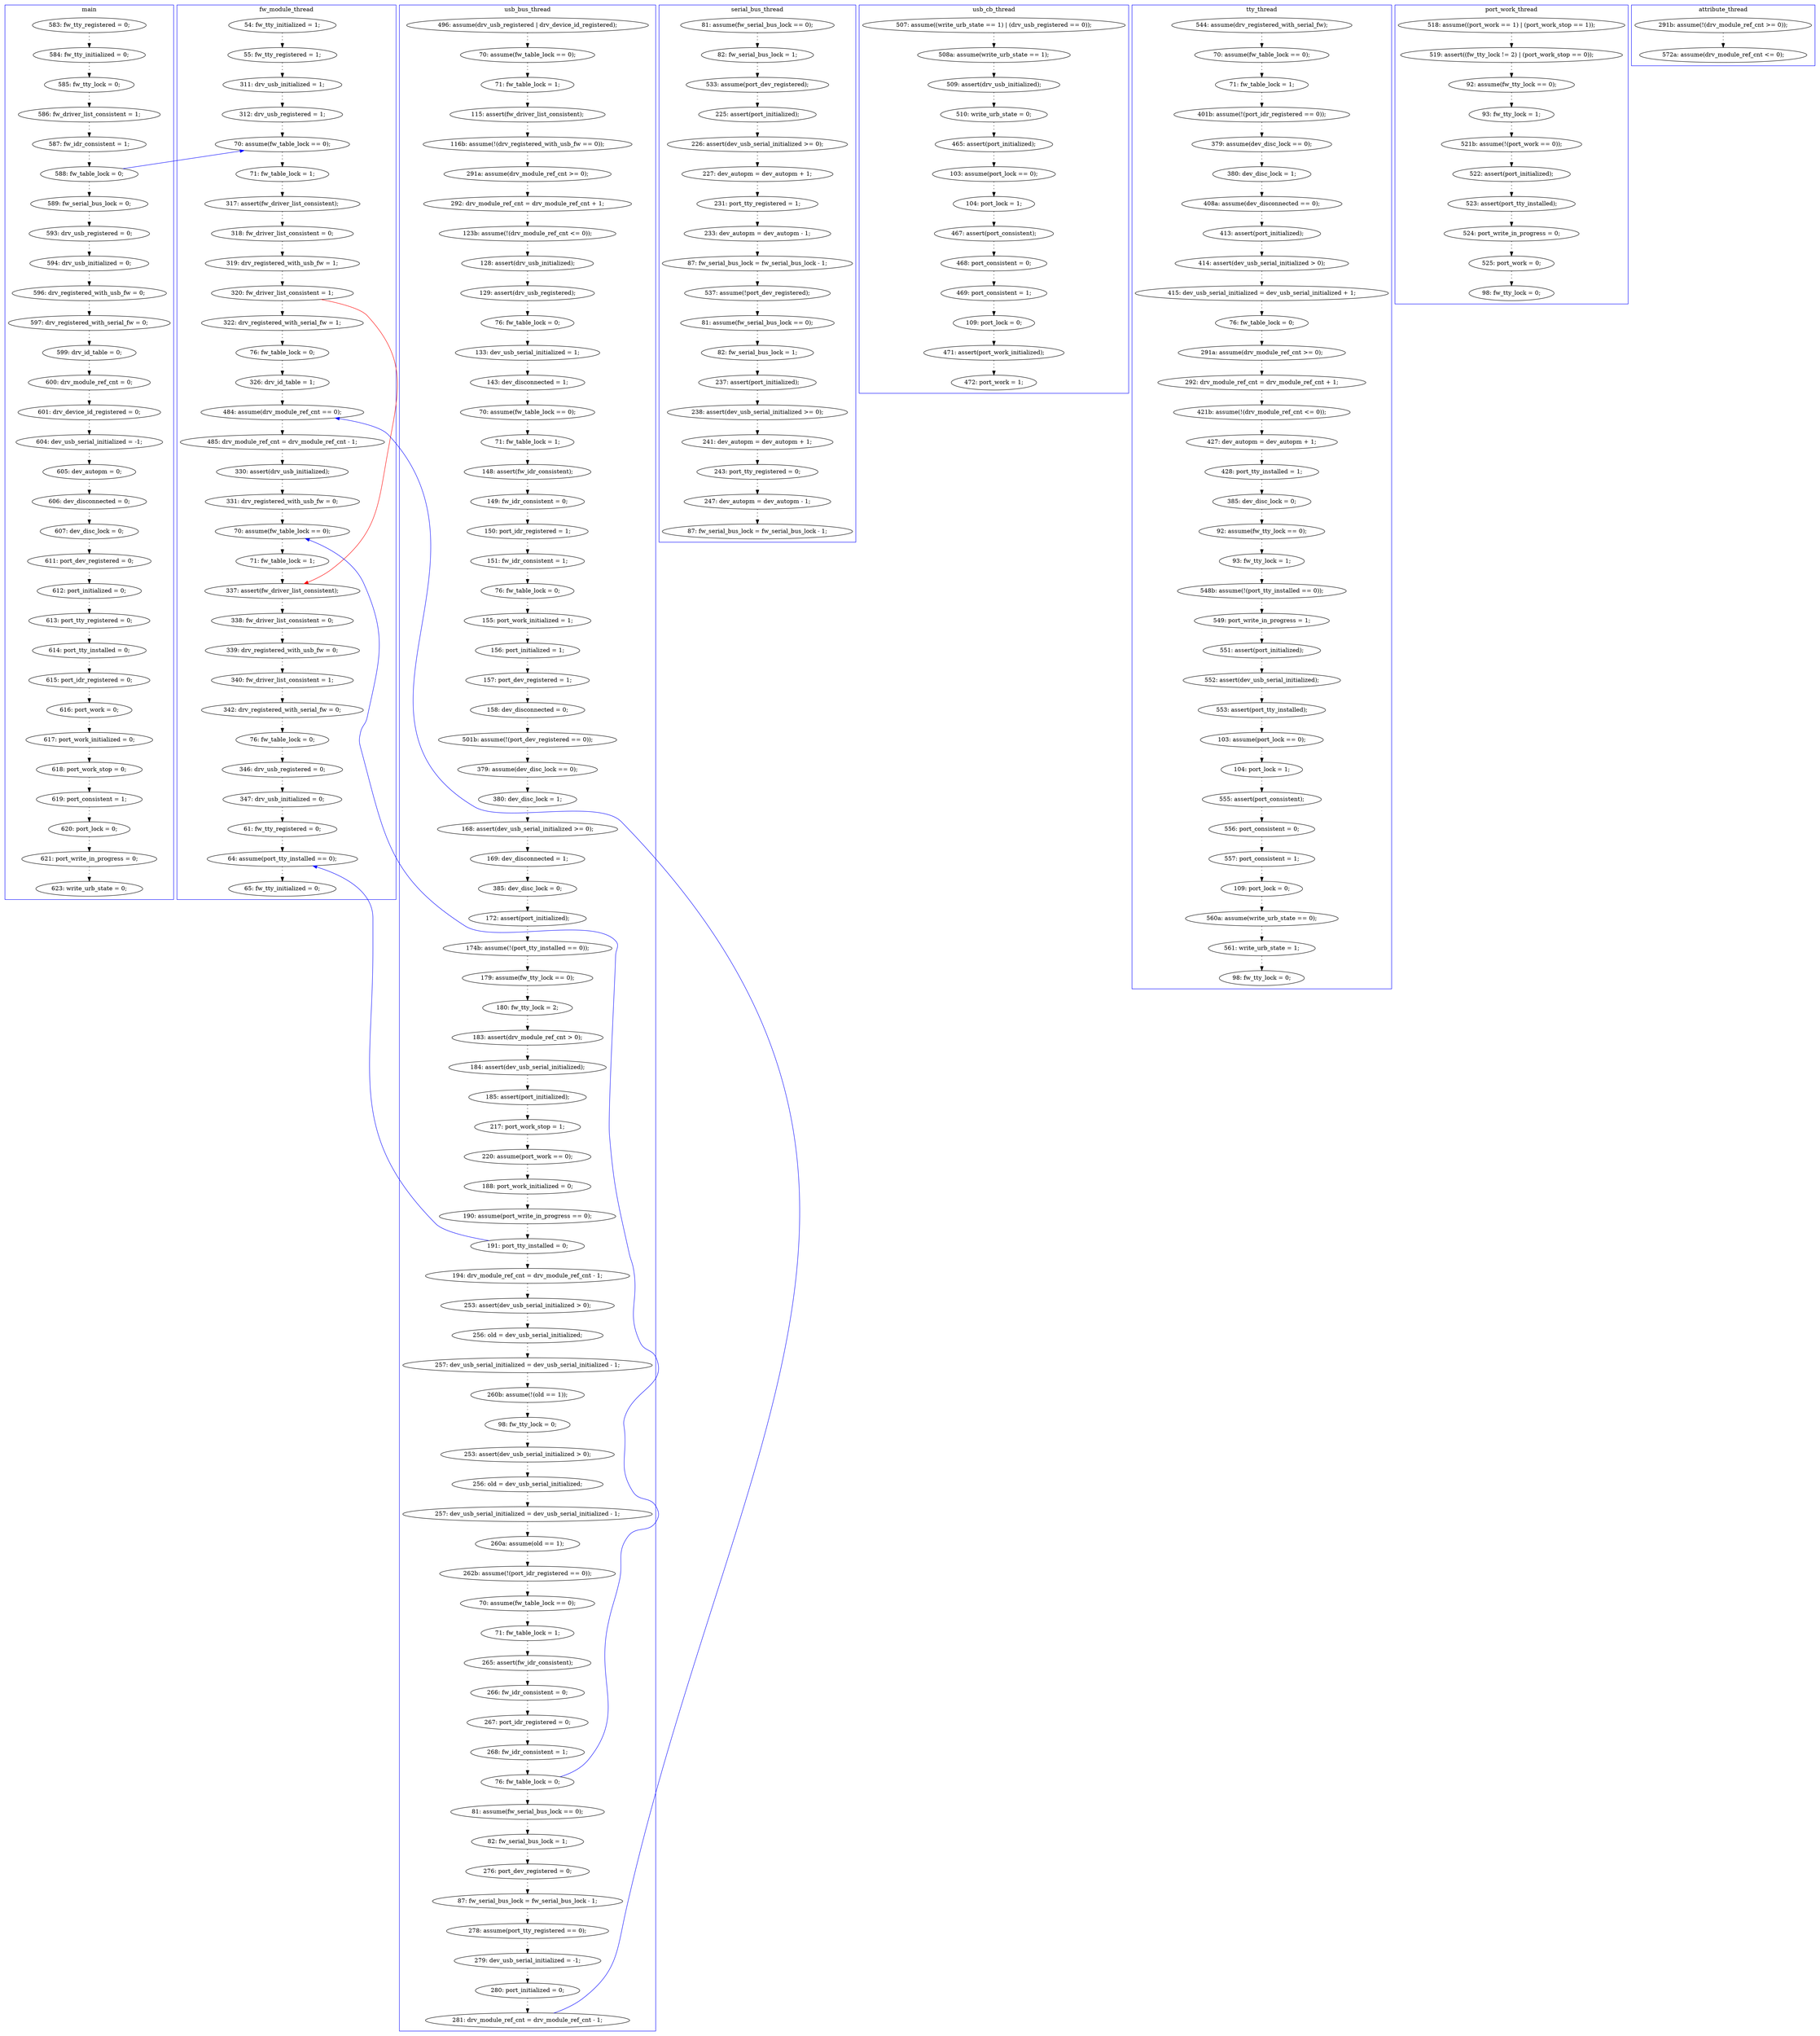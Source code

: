 digraph ProofObject {
	86 -> 87 [style = dotted, color = black]
	347 -> 348 [style = dotted, color = black]
	226 -> 229 [style = dotted, color = black]
	22 -> 23 [style = dotted, color = black]
	74 -> 81 [style = dotted, color = black]
	229 -> 230 [style = dotted, color = black]
	186 -> 190 [style = dotted, color = black]
	350 -> 364 [style = dotted, color = black]
	191 -> 193 [style = dotted, color = black]
	15 -> 16 [style = dotted, color = black]
	153 -> 373 [style = dotted, color = black]
	28 -> 29 [style = dotted, color = black]
	2 -> 3 [style = dotted, color = black]
	396 -> 397 [style = dotted, color = black]
	180 -> 191 [style = dotted, color = black]
	332 -> 338 [style = dotted, color = black]
	265 -> 266 [style = dotted, color = black]
	8 -> 9 [style = dotted, color = black]
	330 -> 332 [style = dotted, color = black]
	135 -> 138 [style = dotted, color = black]
	143 -> 149 [style = dotted, color = black]
	232 -> 233 [style = dotted, color = black]
	289 -> 335 [style = dotted, color = black]
	162 -> 174 [style = dotted, color = black]
	198 -> 201 [style = dotted, color = black]
	16 -> 17 [style = dotted, color = black]
	5 -> 6 [style = dotted, color = black]
	215 -> 240 [style = dotted, color = black]
	53 -> 54 [style = dotted, color = black]
	201 -> 202 [style = dotted, color = black]
	341 -> 346 [style = dotted, color = black]
	57 -> 58 [style = dotted, color = black]
	103 -> 105 [style = dotted, color = black]
	390 -> 391 [style = dotted, color = black]
	47 -> 53 [style = dotted, color = black]
	27 -> 28 [style = dotted, color = black]
	145 -> 215 [style = dotted, color = black]
	313 -> 314 [style = dotted, color = black]
	279 -> 410 [color = Blue, constraint = false]
	178 -> 185 [style = dotted, color = black]
	285 -> 286 [style = dotted, color = black]
	219 -> 221 [style = dotted, color = black]
	304 -> 305 [style = dotted, color = black]
	257 -> 258 [style = dotted, color = black]
	92 -> 99 [style = dotted, color = black]
	37 -> 38 [style = dotted, color = black]
	246 -> 247 [style = dotted, color = black]
	216 -> 219 [style = dotted, color = black]
	85 -> 86 [style = dotted, color = black]
	82 -> 85 [style = dotted, color = black]
	49 -> 69 [style = dotted, color = black]
	70 -> 72 [style = dotted, color = black]
	205 -> 206 [style = dotted, color = black]
	365 -> 370 [style = dotted, color = black]
	12 -> 13 [style = dotted, color = black]
	267 -> 268 [style = dotted, color = black]
	87 -> 90 [style = dotted, color = black]
	26 -> 27 [style = dotted, color = black]
	117 -> 163 [style = dotted, color = black]
	105 -> 107 [style = dotted, color = black]
	402 -> 403 [style = dotted, color = black]
	54 -> 56 [style = dotted, color = black]
	410 -> 411 [style = dotted, color = black]
	119 -> 120 [style = dotted, color = black]
	239 -> 245 [style = dotted, color = black]
	348 -> 349 [style = dotted, color = black]
	192 -> 194 [style = dotted, color = black]
	116 -> 117 [style = dotted, color = black]
	144 -> 145 [style = dotted, color = black]
	6 -> 7 [style = dotted, color = black]
	317 -> 318 [style = dotted, color = black]
	102 -> 103 [style = dotted, color = black]
	190 -> 192 [style = dotted, color = black]
	81 -> 82 [style = dotted, color = black]
	206 -> 207 [style = dotted, color = black]
	210 -> 213 [style = dotted, color = black]
	25 -> 26 [style = dotted, color = black]
	318 -> 319 [style = dotted, color = black]
	108 -> 109 [style = dotted, color = black]
	193 -> 204 [style = dotted, color = black]
	240 -> 289 [style = dotted, color = black]
	263 -> 265 [style = dotted, color = black]
	391 -> 393 [style = dotted, color = black]
	403 -> 408 [style = dotted, color = black]
	284 -> 285 [style = dotted, color = black]
	247 -> 250 [style = dotted, color = black]
	256 -> 257 [style = dotted, color = black]
	271 -> 274 [style = dotted, color = black]
	90 -> 92 [style = dotted, color = black]
	120 -> 130 [style = dotted, color = black]
	394 -> 395 [style = dotted, color = black]
	373 -> 374 [style = dotted, color = black]
	293 -> 304 [style = dotted, color = black]
	129 -> 134 [style = dotted, color = black]
	69 -> 70 [style = dotted, color = black]
	322 -> 390 [color = Blue, constraint = false]
	370 -> 373 [color = Blue, constraint = false]
	277 -> 278 [style = dotted, color = black]
	319 -> 322 [style = dotted, color = black]
	115 -> 116 [style = dotted, color = black]
	377 -> 389 [style = dotted, color = black]
	7 -> 46 [color = Blue, constraint = false]
	269 -> 271 [style = dotted, color = black]
	179 -> 180 [style = dotted, color = black]
	46 -> 47 [style = dotted, color = black]
	58 -> 64 [style = dotted, color = black]
	18 -> 19 [style = dotted, color = black]
	138 -> 139 [style = dotted, color = black]
	274 -> 275 [style = dotted, color = black]
	43 -> 46 [style = dotted, color = black]
	174 -> 175 [style = dotted, color = black]
	194 -> 196 [style = dotted, color = black]
	23 -> 24 [style = dotted, color = black]
	11 -> 12 [style = dotted, color = black]
	163 -> 179 [style = dotted, color = black]
	305 -> 306 [style = dotted, color = black]
	64 -> 153 [style = dotted, color = black]
	30 -> 31 [style = dotted, color = black]
	157 -> 162 [style = dotted, color = black]
	38 -> 42 [style = dotted, color = black]
	400 -> 402 [style = dotted, color = black]
	62 -> 122 [style = dotted, color = black]
	408 -> 410 [style = dotted, color = black]
	395 -> 396 [style = dotted, color = black]
	107 -> 108 [style = dotted, color = black]
	29 -> 30 [style = dotted, color = black]
	354 -> 360 [style = dotted, color = black]
	338 -> 350 [style = dotted, color = black]
	374 -> 379 [style = dotted, color = black]
	340 -> 341 [style = dotted, color = black]
	20 -> 21 [style = dotted, color = black]
	134 -> 135 [style = dotted, color = black]
	204 -> 263 [style = dotted, color = black]
	99 -> 102 [style = dotted, color = black]
	207 -> 210 [style = dotted, color = black]
	72 -> 74 [style = dotted, color = black]
	364 -> 365 [style = dotted, color = black]
	149 -> 156 [style = dotted, color = black]
	286 -> 288 [style = dotted, color = black]
	24 -> 25 [style = dotted, color = black]
	316 -> 317 [style = dotted, color = black]
	213 -> 214 [style = dotted, color = black]
	335 -> 340 [style = dotted, color = black]
	258 -> 262 [style = dotted, color = black]
	175 -> 178 [style = dotted, color = black]
	397 -> 400 [style = dotted, color = black]
	393 -> 394 [style = dotted, color = black]
	114 -> 115 [style = dotted, color = black]
	255 -> 256 [style = dotted, color = black]
	7 -> 8 [style = dotted, color = black]
	329 -> 330 [style = dotted, color = black]
	4 -> 5 [style = dotted, color = black]
	3 -> 4 [style = dotted, color = black]
	308 -> 310 [style = dotted, color = black]
	139 -> 141 [style = dotted, color = black]
	156 -> 157 [style = dotted, color = black]
	288 -> 293 [style = dotted, color = black]
	278 -> 279 [style = dotted, color = black]
	221 -> 222 [style = dotted, color = black]
	222 -> 226 [style = dotted, color = black]
	381 -> 390 [style = dotted, color = black]
	141 -> 143 [style = dotted, color = black]
	57 -> 393 [color = Red, constraint = false]
	266 -> 267 [style = dotted, color = black]
	123 -> 129 [style = dotted, color = black]
	14 -> 15 [style = dotted, color = black]
	230 -> 232 [style = dotted, color = black]
	109 -> 112 [style = dotted, color = black]
	202 -> 205 [style = dotted, color = black]
	56 -> 57 [style = dotted, color = black]
	185 -> 186 [style = dotted, color = black]
	379 -> 381 [style = dotted, color = black]
	346 -> 347 [style = dotted, color = black]
	19 -> 20 [style = dotted, color = black]
	251 -> 254 [style = dotted, color = black]
	130 -> 142 [style = dotted, color = black]
	314 -> 316 [style = dotted, color = black]
	142 -> 144 [style = dotted, color = black]
	268 -> 269 [style = dotted, color = black]
	13 -> 14 [style = dotted, color = black]
	17 -> 18 [style = dotted, color = black]
	349 -> 354 [style = dotted, color = black]
	112 -> 114 [style = dotted, color = black]
	214 -> 244 [style = dotted, color = black]
	233 -> 234 [style = dotted, color = black]
	122 -> 123 [style = dotted, color = black]
	306 -> 308 [style = dotted, color = black]
	250 -> 251 [style = dotted, color = black]
	322 -> 329 [style = dotted, color = black]
	42 -> 43 [style = dotted, color = black]
	10 -> 11 [style = dotted, color = black]
	280 -> 284 [style = dotted, color = black]
	21 -> 22 [style = dotted, color = black]
	275 -> 277 [style = dotted, color = black]
	254 -> 255 [style = dotted, color = black]
	310 -> 313 [style = dotted, color = black]
	9 -> 10 [style = dotted, color = black]
	234 -> 237 [style = dotted, color = black]
	196 -> 198 [style = dotted, color = black]
	279 -> 280 [style = dotted, color = black]
	237 -> 239 [style = dotted, color = black]
	subgraph cluster5 {
		label = attribute_thread
		color = blue
		389  [label = "572a: assume(drv_module_ref_cnt <= 0);"]
		377  [label = "291b: assume(!(drv_module_ref_cnt >= 0));"]
	}
	subgraph cluster6 {
		label = usb_cb_thread
		color = blue
		232  [label = "467: assert(port_consistent);"]
		216  [label = "507: assume((write_urb_state == 1) | (drv_usb_registered == 0));"]
		221  [label = "509: assert(drv_usb_initialized);"]
		237  [label = "109: port_lock = 0;"]
		245  [label = "472: port_work = 1;"]
		230  [label = "104: port_lock = 1;"]
		229  [label = "103: assume(port_lock == 0);"]
		234  [label = "469: port_consistent = 1;"]
		239  [label = "471: assert(port_work_initialized);"]
		233  [label = "468: port_consistent = 0;"]
		222  [label = "510: write_urb_state = 0;"]
		226  [label = "465: assert(port_initialized);"]
		219  [label = "508a: assume(write_urb_state == 1);"]
	}
	subgraph cluster0 {
		label = main
		color = blue
		13  [label = "599: drv_id_table = 0;"]
		14  [label = "600: drv_module_ref_cnt = 0;"]
		27  [label = "618: port_work_stop = 0;"]
		2  [label = "583: fw_tty_registered = 0;"]
		30  [label = "621: port_write_in_progress = 0;"]
		5  [label = "586: fw_driver_list_consistent = 1;"]
		7  [label = "588: fw_table_lock = 0;"]
		31  [label = "623: write_urb_state = 0;"]
		9  [label = "593: drv_usb_registered = 0;"]
		12  [label = "597: drv_registered_with_serial_fw = 0;"]
		15  [label = "601: drv_device_id_registered = 0;"]
		16  [label = "604: dev_usb_serial_initialized = -1;"]
		3  [label = "584: fw_tty_initialized = 0;"]
		20  [label = "611: port_dev_registered = 0;"]
		18  [label = "606: dev_disconnected = 0;"]
		10  [label = "594: drv_usb_initialized = 0;"]
		8  [label = "589: fw_serial_bus_lock = 0;"]
		11  [label = "596: drv_registered_with_usb_fw = 0;"]
		25  [label = "616: port_work = 0;"]
		24  [label = "615: port_idr_registered = 0;"]
		26  [label = "617: port_work_initialized = 0;"]
		21  [label = "612: port_initialized = 0;"]
		22  [label = "613: port_tty_registered = 0;"]
		19  [label = "607: dev_disc_lock = 0;"]
		28  [label = "619: port_consistent = 1;"]
		4  [label = "585: fw_tty_lock = 0;"]
		6  [label = "587: fw_idr_consistent = 1;"]
		17  [label = "605: dev_autopm = 0;"]
		29  [label = "620: port_lock = 0;"]
		23  [label = "614: port_tty_installed = 0;"]
	}
	subgraph cluster1 {
		label = fw_module_thread
		color = blue
		43  [label = "312: drv_usb_registered = 1;"]
		408  [label = "61: fw_tty_registered = 0;"]
		393  [label = "337: assert(fw_driver_list_consistent);"]
		411  [label = "65: fw_tty_initialized = 0;"]
		37  [label = "54: fw_tty_initialized = 1;"]
		390  [label = "70: assume(fw_table_lock == 0);"]
		64  [label = "76: fw_table_lock = 0;"]
		381  [label = "331: drv_registered_with_usb_fw = 0;"]
		396  [label = "340: fw_driver_list_consistent = 1;"]
		400  [label = "76: fw_table_lock = 0;"]
		410  [label = "64: assume(port_tty_installed == 0);"]
		374  [label = "485: drv_module_ref_cnt = drv_module_ref_cnt - 1;"]
		395  [label = "339: drv_registered_with_usb_fw = 0;"]
		58  [label = "322: drv_registered_with_serial_fw = 1;"]
		153  [label = "326: drv_id_table = 1;"]
		402  [label = "346: drv_usb_registered = 0;"]
		373  [label = "484: assume(drv_module_ref_cnt == 0);"]
		38  [label = "55: fw_tty_registered = 1;"]
		47  [label = "71: fw_table_lock = 1;"]
		42  [label = "311: drv_usb_initialized = 1;"]
		53  [label = "317: assert(fw_driver_list_consistent);"]
		54  [label = "318: fw_driver_list_consistent = 0;"]
		56  [label = "319: drv_registered_with_usb_fw = 1;"]
		397  [label = "342: drv_registered_with_serial_fw = 0;"]
		57  [label = "320: fw_driver_list_consistent = 1;"]
		394  [label = "338: fw_driver_list_consistent = 0;"]
		391  [label = "71: fw_table_lock = 1;"]
		403  [label = "347: drv_usb_initialized = 0;"]
		379  [label = "330: assert(drv_usb_initialized);"]
		46  [label = "70: assume(fw_table_lock == 0);"]
	}
	subgraph cluster7 {
		label = port_work_thread
		color = blue
		250  [label = "92: assume(fw_tty_lock == 0);"]
		246  [label = "518: assume((port_work == 1) | (port_work_stop == 1));"]
		254  [label = "521b: assume(!(port_work == 0));"]
		247  [label = "519: assert((fw_tty_lock != 2) | (port_work_stop == 0));"]
		262  [label = "98: fw_tty_lock = 0;"]
		251  [label = "93: fw_tty_lock = 1;"]
		258  [label = "525: port_work = 0;"]
		256  [label = "523: assert(port_tty_installed);"]
		257  [label = "524: port_write_in_progress = 0;"]
		255  [label = "522: assert(port_initialized);"]
	}
	subgraph cluster4 {
		label = tty_thread
		color = blue
		178  [label = "385: dev_disc_lock = 0;"]
		134  [label = "379: assume(dev_disc_lock == 0);"]
		157  [label = "292: drv_module_ref_cnt = drv_module_ref_cnt + 1;"]
		205  [label = "555: assert(port_consistent);"]
		175  [label = "428: port_tty_installed = 1;"]
		141  [label = "414: assert(dev_usb_serial_initialized > 0);"]
		185  [label = "92: assume(fw_tty_lock == 0);"]
		62  [label = "544: assume(drv_registered_with_serial_fw);"]
		244  [label = "98: fw_tty_lock = 0;"]
		194  [label = "551: assert(port_initialized);"]
		190  [label = "548b: assume(!(port_tty_installed == 0));"]
		214  [label = "561: write_urb_state = 1;"]
		162  [label = "421b: assume(!(drv_module_ref_cnt <= 0));"]
		143  [label = "415: dev_usb_serial_initialized = dev_usb_serial_initialized + 1;"]
		139  [label = "413: assert(port_initialized);"]
		186  [label = "93: fw_tty_lock = 1;"]
		198  [label = "553: assert(port_tty_installed);"]
		156  [label = "291a: assume(drv_module_ref_cnt >= 0);"]
		213  [label = "560a: assume(write_urb_state == 0);"]
		138  [label = "408a: assume(dev_disconnected == 0);"]
		135  [label = "380: dev_disc_lock = 1;"]
		201  [label = "103: assume(port_lock == 0);"]
		202  [label = "104: port_lock = 1;"]
		206  [label = "556: port_consistent = 0;"]
		192  [label = "549: port_write_in_progress = 1;"]
		122  [label = "70: assume(fw_table_lock == 0);"]
		196  [label = "552: assert(dev_usb_serial_initialized);"]
		174  [label = "427: dev_autopm = dev_autopm + 1;"]
		210  [label = "109: port_lock = 0;"]
		129  [label = "401b: assume(!(port_idr_registered == 0));"]
		207  [label = "557: port_consistent = 1;"]
		123  [label = "71: fw_table_lock = 1;"]
		149  [label = "76: fw_table_lock = 0;"]
	}
	subgraph cluster3 {
		label = serial_bus_thread
		color = blue
		335  [label = "537: assume(!port_dev_registered);"]
		142  [label = "225: assert(port_initialized);"]
		349  [label = "243: port_tty_registered = 0;"]
		354  [label = "247: dev_autopm = dev_autopm - 1;"]
		240  [label = "233: dev_autopm = dev_autopm - 1;"]
		289  [label = "87: fw_serial_bus_lock = fw_serial_bus_lock - 1;"]
		119  [label = "81: assume(fw_serial_bus_lock == 0);"]
		144  [label = "226: assert(dev_usb_serial_initialized >= 0);"]
		120  [label = "82: fw_serial_bus_lock = 1;"]
		346  [label = "237: assert(port_initialized);"]
		347  [label = "238: assert(dev_usb_serial_initialized >= 0);"]
		145  [label = "227: dev_autopm = dev_autopm + 1;"]
		348  [label = "241: dev_autopm = dev_autopm + 1;"]
		130  [label = "533: assume(port_dev_registered);"]
		215  [label = "231: port_tty_registered = 1;"]
		340  [label = "81: assume(fw_serial_bus_lock == 0);"]
		360  [label = "87: fw_serial_bus_lock = fw_serial_bus_lock - 1;"]
		341  [label = "82: fw_serial_bus_lock = 1;"]
	}
	subgraph cluster2 {
		label = usb_bus_thread
		color = blue
		74  [label = "116b: assume(!(drv_registered_with_usb_fw == 0));"]
		266  [label = "179: assume(fw_tty_lock == 0);"]
		338  [label = "87: fw_serial_bus_lock = fw_serial_bus_lock - 1;"]
		319  [label = "268: fw_idr_consistent = 1;"]
		365  [label = "280: port_initialized = 0;"]
		286  [label = "257: dev_usb_serial_initialized = dev_usb_serial_initialized - 1;"]
		109  [label = "151: fw_idr_consistent = 1;"]
		204  [label = "385: dev_disc_lock = 0;"]
		69  [label = "70: assume(fw_table_lock == 0);"]
		102  [label = "70: assume(fw_table_lock == 0);"]
		163  [label = "501b: assume(!(port_dev_registered == 0));"]
		179  [label = "379: assume(dev_disc_lock == 0);"]
		277  [label = "188: port_work_initialized = 0;"]
		72  [label = "115: assert(fw_driver_list_consistent);"]
		92  [label = "133: dev_usb_serial_initialized = 1;"]
		115  [label = "156: port_initialized = 1;"]
		288  [label = "260b: assume(!(old == 1));"]
		70  [label = "71: fw_table_lock = 1;"]
		279  [label = "191: port_tty_installed = 0;"]
		265  [label = "174b: assume(!(port_tty_installed == 0));"]
		112  [label = "76: fw_table_lock = 0;"]
		107  [label = "149: fw_idr_consistent = 0;"]
		370  [label = "281: drv_module_ref_cnt = drv_module_ref_cnt - 1;"]
		193  [label = "169: dev_disconnected = 1;"]
		316  [label = "265: assert(fw_idr_consistent);"]
		271  [label = "185: assert(port_initialized);"]
		268  [label = "183: assert(drv_module_ref_cnt > 0);"]
		332  [label = "276: port_dev_registered = 0;"]
		329  [label = "81: assume(fw_serial_bus_lock == 0);"]
		90  [label = "76: fw_table_lock = 0;"]
		330  [label = "82: fw_serial_bus_lock = 1;"]
		117  [label = "158: dev_disconnected = 0;"]
		99  [label = "143: dev_disconnected = 1;"]
		86  [label = "128: assert(drv_usb_initialized);"]
		278  [label = "190: assume(port_write_in_progress == 0);"]
		313  [label = "70: assume(fw_table_lock == 0);"]
		306  [label = "257: dev_usb_serial_initialized = dev_usb_serial_initialized - 1;"]
		308  [label = "260a: assume(old == 1);"]
		310  [label = "262b: assume(!(port_idr_registered == 0));"]
		285  [label = "256: old = dev_usb_serial_initialized;"]
		269  [label = "184: assert(dev_usb_serial_initialized);"]
		274  [label = "217: port_work_stop = 1;"]
		364  [label = "279: dev_usb_serial_initialized = -1;"]
		304  [label = "253: assert(dev_usb_serial_initialized > 0);"]
		114  [label = "155: port_work_initialized = 1;"]
		318  [label = "267: port_idr_registered = 0;"]
		284  [label = "253: assert(dev_usb_serial_initialized > 0);"]
		85  [label = "123b: assume(!(drv_module_ref_cnt <= 0));"]
		49  [label = "496: assume(drv_usb_registered | drv_device_id_registered);"]
		267  [label = "180: fw_tty_lock = 2;"]
		275  [label = "220: assume(port_work == 0);"]
		81  [label = "291a: assume(drv_module_ref_cnt >= 0);"]
		191  [label = "168: assert(dev_usb_serial_initialized >= 0);"]
		322  [label = "76: fw_table_lock = 0;"]
		263  [label = "172: assert(port_initialized);"]
		116  [label = "157: port_dev_registered = 1;"]
		317  [label = "266: fw_idr_consistent = 0;"]
		350  [label = "278: assume(port_tty_registered == 0);"]
		105  [label = "148: assert(fw_idr_consistent);"]
		103  [label = "71: fw_table_lock = 1;"]
		82  [label = "292: drv_module_ref_cnt = drv_module_ref_cnt + 1;"]
		87  [label = "129: assert(drv_usb_registered);"]
		280  [label = "194: drv_module_ref_cnt = drv_module_ref_cnt - 1;"]
		314  [label = "71: fw_table_lock = 1;"]
		180  [label = "380: dev_disc_lock = 1;"]
		108  [label = "150: port_idr_registered = 1;"]
		305  [label = "256: old = dev_usb_serial_initialized;"]
		293  [label = "98: fw_tty_lock = 0;"]
	}
}